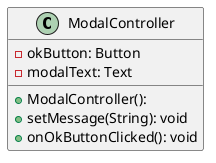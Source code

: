 @startuml
class ModalController {
  - okButton: Button
  - modalText: Text
  + ModalController():
  + setMessage(String): void
  + onOkButtonClicked(): void
}
@enduml